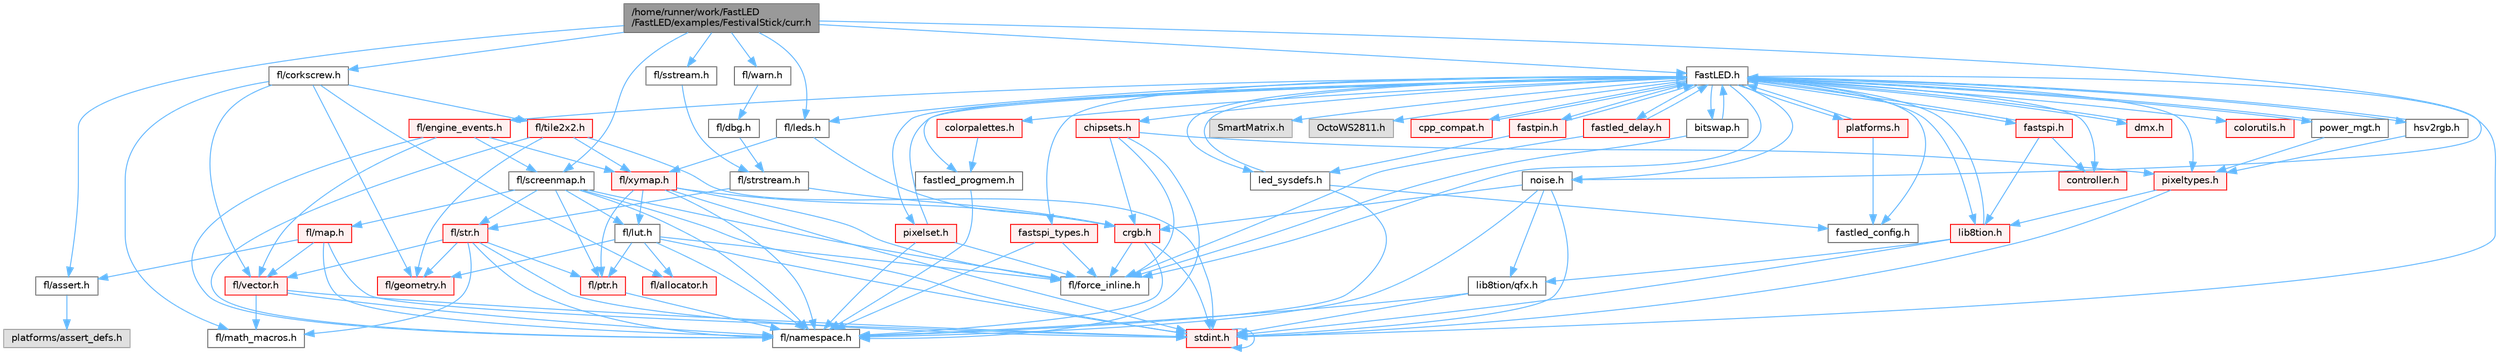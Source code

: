 digraph "/home/runner/work/FastLED/FastLED/examples/FestivalStick/curr.h"
{
 // INTERACTIVE_SVG=YES
 // LATEX_PDF_SIZE
  bgcolor="transparent";
  edge [fontname=Helvetica,fontsize=10,labelfontname=Helvetica,labelfontsize=10];
  node [fontname=Helvetica,fontsize=10,shape=box,height=0.2,width=0.4];
  Node1 [id="Node000001",label="/home/runner/work/FastLED\l/FastLED/examples/FestivalStick/curr.h",height=0.2,width=0.4,color="gray40", fillcolor="grey60", style="filled", fontcolor="black",tooltip=" "];
  Node1 -> Node2 [id="edge1_Node000001_Node000002",color="steelblue1",style="solid",tooltip=" "];
  Node2 [id="Node000002",label="fl/assert.h",height=0.2,width=0.4,color="grey40", fillcolor="white", style="filled",URL="$dc/da7/assert_8h.html",tooltip=" "];
  Node2 -> Node3 [id="edge2_Node000002_Node000003",color="steelblue1",style="solid",tooltip=" "];
  Node3 [id="Node000003",label="platforms/assert_defs.h",height=0.2,width=0.4,color="grey60", fillcolor="#E0E0E0", style="filled",tooltip=" "];
  Node1 -> Node4 [id="edge3_Node000001_Node000004",color="steelblue1",style="solid",tooltip=" "];
  Node4 [id="Node000004",label="fl/corkscrew.h",height=0.2,width=0.4,color="grey40", fillcolor="white", style="filled",URL="$d5/d61/corkscrew_8h.html",tooltip="Corkscrew projection utilities."];
  Node4 -> Node5 [id="edge4_Node000004_Node000005",color="steelblue1",style="solid",tooltip=" "];
  Node5 [id="Node000005",label="fl/allocator.h",height=0.2,width=0.4,color="red", fillcolor="#FFF0F0", style="filled",URL="$da/da9/allocator_8h.html",tooltip=" "];
  Node4 -> Node11 [id="edge5_Node000004_Node000011",color="steelblue1",style="solid",tooltip=" "];
  Node11 [id="Node000011",label="fl/geometry.h",height=0.2,width=0.4,color="red", fillcolor="#FFF0F0", style="filled",URL="$d4/d67/geometry_8h.html",tooltip=" "];
  Node4 -> Node16 [id="edge6_Node000004_Node000016",color="steelblue1",style="solid",tooltip=" "];
  Node16 [id="Node000016",label="fl/math_macros.h",height=0.2,width=0.4,color="grey40", fillcolor="white", style="filled",URL="$d8/db8/math__macros_8h.html",tooltip=" "];
  Node4 -> Node28 [id="edge7_Node000004_Node000028",color="steelblue1",style="solid",tooltip=" "];
  Node28 [id="Node000028",label="fl/tile2x2.h",height=0.2,width=0.4,color="red", fillcolor="#FFF0F0", style="filled",URL="$d2/db4/tile2x2_8h.html",tooltip=" "];
  Node28 -> Node10 [id="edge8_Node000028_Node000010",color="steelblue1",style="solid",tooltip=" "];
  Node10 [id="Node000010",label="stdint.h",height=0.2,width=0.4,color="red", fillcolor="#FFF0F0", style="filled",URL="$df/dd8/stdint_8h.html",tooltip=" "];
  Node10 -> Node10 [id="edge9_Node000010_Node000010",color="steelblue1",style="solid",tooltip=" "];
  Node28 -> Node11 [id="edge10_Node000028_Node000011",color="steelblue1",style="solid",tooltip=" "];
  Node28 -> Node17 [id="edge11_Node000028_Node000017",color="steelblue1",style="solid",tooltip=" "];
  Node17 [id="Node000017",label="fl/namespace.h",height=0.2,width=0.4,color="grey40", fillcolor="white", style="filled",URL="$df/d2a/namespace_8h.html",tooltip="Implements the FastLED namespace macros."];
  Node28 -> Node30 [id="edge12_Node000028_Node000030",color="steelblue1",style="solid",tooltip=" "];
  Node30 [id="Node000030",label="fl/xymap.h",height=0.2,width=0.4,color="red", fillcolor="#FFF0F0", style="filled",URL="$da/d61/xymap_8h.html",tooltip=" "];
  Node30 -> Node10 [id="edge13_Node000030_Node000010",color="steelblue1",style="solid",tooltip=" "];
  Node30 -> Node31 [id="edge14_Node000030_Node000031",color="steelblue1",style="solid",tooltip=" "];
  Node31 [id="Node000031",label="crgb.h",height=0.2,width=0.4,color="red", fillcolor="#FFF0F0", style="filled",URL="$db/dd1/crgb_8h.html",tooltip="Defines the red, green, and blue (RGB) pixel struct."];
  Node31 -> Node10 [id="edge15_Node000031_Node000010",color="steelblue1",style="solid",tooltip=" "];
  Node31 -> Node17 [id="edge16_Node000031_Node000017",color="steelblue1",style="solid",tooltip=" "];
  Node31 -> Node14 [id="edge17_Node000031_Node000014",color="steelblue1",style="solid",tooltip=" "];
  Node14 [id="Node000014",label="fl/force_inline.h",height=0.2,width=0.4,color="grey40", fillcolor="white", style="filled",URL="$d4/d64/force__inline_8h.html",tooltip=" "];
  Node30 -> Node14 [id="edge18_Node000030_Node000014",color="steelblue1",style="solid",tooltip=" "];
  Node30 -> Node35 [id="edge19_Node000030_Node000035",color="steelblue1",style="solid",tooltip=" "];
  Node35 [id="Node000035",label="fl/lut.h",height=0.2,width=0.4,color="grey40", fillcolor="white", style="filled",URL="$db/d54/lut_8h.html",tooltip=" "];
  Node35 -> Node5 [id="edge20_Node000035_Node000005",color="steelblue1",style="solid",tooltip=" "];
  Node35 -> Node14 [id="edge21_Node000035_Node000014",color="steelblue1",style="solid",tooltip=" "];
  Node35 -> Node18 [id="edge22_Node000035_Node000018",color="steelblue1",style="solid",tooltip=" "];
  Node18 [id="Node000018",label="fl/ptr.h",height=0.2,width=0.4,color="red", fillcolor="#FFF0F0", style="filled",URL="$dd/d98/ptr_8h.html",tooltip=" "];
  Node18 -> Node17 [id="edge23_Node000018_Node000017",color="steelblue1",style="solid",tooltip=" "];
  Node35 -> Node10 [id="edge24_Node000035_Node000010",color="steelblue1",style="solid",tooltip=" "];
  Node35 -> Node11 [id="edge25_Node000035_Node000011",color="steelblue1",style="solid",tooltip=" "];
  Node35 -> Node17 [id="edge26_Node000035_Node000017",color="steelblue1",style="solid",tooltip=" "];
  Node30 -> Node17 [id="edge27_Node000030_Node000017",color="steelblue1",style="solid",tooltip=" "];
  Node30 -> Node18 [id="edge28_Node000030_Node000018",color="steelblue1",style="solid",tooltip=" "];
  Node4 -> Node24 [id="edge29_Node000004_Node000024",color="steelblue1",style="solid",tooltip=" "];
  Node24 [id="Node000024",label="fl/vector.h",height=0.2,width=0.4,color="red", fillcolor="#FFF0F0", style="filled",URL="$d6/d68/vector_8h.html",tooltip=" "];
  Node24 -> Node10 [id="edge30_Node000024_Node000010",color="steelblue1",style="solid",tooltip=" "];
  Node24 -> Node16 [id="edge31_Node000024_Node000016",color="steelblue1",style="solid",tooltip=" "];
  Node24 -> Node17 [id="edge32_Node000024_Node000017",color="steelblue1",style="solid",tooltip=" "];
  Node1 -> Node37 [id="edge33_Node000001_Node000037",color="steelblue1",style="solid",tooltip=" "];
  Node37 [id="Node000037",label="fl/screenmap.h",height=0.2,width=0.4,color="grey40", fillcolor="white", style="filled",URL="$d7/d97/screenmap_8h.html",tooltip=" "];
  Node37 -> Node10 [id="edge34_Node000037_Node000010",color="steelblue1",style="solid",tooltip=" "];
  Node37 -> Node14 [id="edge35_Node000037_Node000014",color="steelblue1",style="solid",tooltip=" "];
  Node37 -> Node35 [id="edge36_Node000037_Node000035",color="steelblue1",style="solid",tooltip=" "];
  Node37 -> Node18 [id="edge37_Node000037_Node000018",color="steelblue1",style="solid",tooltip=" "];
  Node37 -> Node38 [id="edge38_Node000037_Node000038",color="steelblue1",style="solid",tooltip=" "];
  Node38 [id="Node000038",label="fl/map.h",height=0.2,width=0.4,color="red", fillcolor="#FFF0F0", style="filled",URL="$dc/db7/map_8h.html",tooltip=" "];
  Node38 -> Node10 [id="edge39_Node000038_Node000010",color="steelblue1",style="solid",tooltip=" "];
  Node38 -> Node2 [id="edge40_Node000038_Node000002",color="steelblue1",style="solid",tooltip=" "];
  Node38 -> Node17 [id="edge41_Node000038_Node000017",color="steelblue1",style="solid",tooltip=" "];
  Node38 -> Node24 [id="edge42_Node000038_Node000024",color="steelblue1",style="solid",tooltip=" "];
  Node37 -> Node17 [id="edge43_Node000037_Node000017",color="steelblue1",style="solid",tooltip=" "];
  Node37 -> Node9 [id="edge44_Node000037_Node000009",color="steelblue1",style="solid",tooltip=" "];
  Node9 [id="Node000009",label="fl/str.h",height=0.2,width=0.4,color="red", fillcolor="#FFF0F0", style="filled",URL="$d1/d93/str_8h.html",tooltip=" "];
  Node9 -> Node10 [id="edge45_Node000009_Node000010",color="steelblue1",style="solid",tooltip=" "];
  Node9 -> Node11 [id="edge46_Node000009_Node000011",color="steelblue1",style="solid",tooltip=" "];
  Node9 -> Node16 [id="edge47_Node000009_Node000016",color="steelblue1",style="solid",tooltip=" "];
  Node9 -> Node17 [id="edge48_Node000009_Node000017",color="steelblue1",style="solid",tooltip=" "];
  Node9 -> Node18 [id="edge49_Node000009_Node000018",color="steelblue1",style="solid",tooltip=" "];
  Node9 -> Node24 [id="edge50_Node000009_Node000024",color="steelblue1",style="solid",tooltip=" "];
  Node1 -> Node40 [id="edge51_Node000001_Node000040",color="steelblue1",style="solid",tooltip=" "];
  Node40 [id="Node000040",label="fl/warn.h",height=0.2,width=0.4,color="grey40", fillcolor="white", style="filled",URL="$de/d77/warn_8h.html",tooltip=" "];
  Node40 -> Node41 [id="edge52_Node000040_Node000041",color="steelblue1",style="solid",tooltip=" "];
  Node41 [id="Node000041",label="fl/dbg.h",height=0.2,width=0.4,color="grey40", fillcolor="white", style="filled",URL="$d6/d01/dbg_8h.html",tooltip=" "];
  Node41 -> Node42 [id="edge53_Node000041_Node000042",color="steelblue1",style="solid",tooltip=" "];
  Node42 [id="Node000042",label="fl/strstream.h",height=0.2,width=0.4,color="grey40", fillcolor="white", style="filled",URL="$d8/d00/strstream_8h.html",tooltip=" "];
  Node42 -> Node31 [id="edge54_Node000042_Node000031",color="steelblue1",style="solid",tooltip=" "];
  Node42 -> Node9 [id="edge55_Node000042_Node000009",color="steelblue1",style="solid",tooltip=" "];
  Node1 -> Node43 [id="edge56_Node000001_Node000043",color="steelblue1",style="solid",tooltip=" "];
  Node43 [id="Node000043",label="fl/sstream.h",height=0.2,width=0.4,color="grey40", fillcolor="white", style="filled",URL="$da/da4/sstream_8h.html",tooltip=" "];
  Node43 -> Node42 [id="edge57_Node000043_Node000042",color="steelblue1",style="solid",tooltip=" "];
  Node1 -> Node44 [id="edge58_Node000001_Node000044",color="steelblue1",style="solid",tooltip=" "];
  Node44 [id="Node000044",label="fl/leds.h",height=0.2,width=0.4,color="grey40", fillcolor="white", style="filled",URL="$da/d78/leds_8h.html",tooltip=" "];
  Node44 -> Node31 [id="edge59_Node000044_Node000031",color="steelblue1",style="solid",tooltip=" "];
  Node44 -> Node30 [id="edge60_Node000044_Node000030",color="steelblue1",style="solid",tooltip=" "];
  Node1 -> Node45 [id="edge61_Node000001_Node000045",color="steelblue1",style="solid",tooltip=" "];
  Node45 [id="Node000045",label="noise.h",height=0.2,width=0.4,color="grey40", fillcolor="white", style="filled",URL="$d1/d31/noise_8h.html",tooltip="Functions to generate and fill arrays with noise."];
  Node45 -> Node10 [id="edge62_Node000045_Node000010",color="steelblue1",style="solid",tooltip=" "];
  Node45 -> Node31 [id="edge63_Node000045_Node000031",color="steelblue1",style="solid",tooltip=" "];
  Node45 -> Node17 [id="edge64_Node000045_Node000017",color="steelblue1",style="solid",tooltip=" "];
  Node45 -> Node46 [id="edge65_Node000045_Node000046",color="steelblue1",style="solid",tooltip=" "];
  Node46 [id="Node000046",label="lib8tion/qfx.h",height=0.2,width=0.4,color="grey40", fillcolor="white", style="filled",URL="$d2/d19/qfx_8h.html",tooltip=" "];
  Node46 -> Node10 [id="edge66_Node000046_Node000010",color="steelblue1",style="solid",tooltip=" "];
  Node46 -> Node17 [id="edge67_Node000046_Node000017",color="steelblue1",style="solid",tooltip=" "];
  Node1 -> Node47 [id="edge68_Node000001_Node000047",color="steelblue1",style="solid",tooltip=" "];
  Node47 [id="Node000047",label="FastLED.h",height=0.2,width=0.4,color="grey40", fillcolor="white", style="filled",URL="$db/d97/_fast_l_e_d_8h.html",tooltip="central include file for FastLED, defines the CFastLED class/object"];
  Node47 -> Node10 [id="edge69_Node000047_Node000010",color="steelblue1",style="solid",tooltip=" "];
  Node47 -> Node48 [id="edge70_Node000047_Node000048",color="steelblue1",style="solid",tooltip=" "];
  Node48 [id="Node000048",label="SmartMatrix.h",height=0.2,width=0.4,color="grey60", fillcolor="#E0E0E0", style="filled",tooltip=" "];
  Node47 -> Node49 [id="edge71_Node000047_Node000049",color="steelblue1",style="solid",tooltip=" "];
  Node49 [id="Node000049",label="OctoWS2811.h",height=0.2,width=0.4,color="grey60", fillcolor="#E0E0E0", style="filled",tooltip=" "];
  Node47 -> Node14 [id="edge72_Node000047_Node000014",color="steelblue1",style="solid",tooltip=" "];
  Node47 -> Node50 [id="edge73_Node000047_Node000050",color="steelblue1",style="solid",tooltip=" "];
  Node50 [id="Node000050",label="cpp_compat.h",height=0.2,width=0.4,color="red", fillcolor="#FFF0F0", style="filled",URL="$d9/d13/cpp__compat_8h.html",tooltip="Compatibility functions based on C++ version."];
  Node50 -> Node47 [id="edge74_Node000050_Node000047",color="steelblue1",style="solid",tooltip=" "];
  Node47 -> Node52 [id="edge75_Node000047_Node000052",color="steelblue1",style="solid",tooltip=" "];
  Node52 [id="Node000052",label="fastled_config.h",height=0.2,width=0.4,color="grey40", fillcolor="white", style="filled",URL="$d5/d11/fastled__config_8h.html",tooltip="Contains definitions that can be used to configure FastLED at compile time."];
  Node47 -> Node53 [id="edge76_Node000047_Node000053",color="steelblue1",style="solid",tooltip=" "];
  Node53 [id="Node000053",label="led_sysdefs.h",height=0.2,width=0.4,color="grey40", fillcolor="white", style="filled",URL="$d9/d3e/led__sysdefs_8h.html",tooltip="Determines which platform system definitions to include."];
  Node53 -> Node47 [id="edge77_Node000053_Node000047",color="steelblue1",style="solid",tooltip=" "];
  Node53 -> Node52 [id="edge78_Node000053_Node000052",color="steelblue1",style="solid",tooltip=" "];
  Node53 -> Node17 [id="edge79_Node000053_Node000017",color="steelblue1",style="solid",tooltip=" "];
  Node47 -> Node54 [id="edge80_Node000047_Node000054",color="steelblue1",style="solid",tooltip=" "];
  Node54 [id="Node000054",label="fastled_delay.h",height=0.2,width=0.4,color="red", fillcolor="#FFF0F0", style="filled",URL="$d0/da8/fastled__delay_8h.html",tooltip="Utility functions and classes for managing delay cycles."];
  Node54 -> Node47 [id="edge81_Node000054_Node000047",color="steelblue1",style="solid",tooltip=" "];
  Node54 -> Node14 [id="edge82_Node000054_Node000014",color="steelblue1",style="solid",tooltip=" "];
  Node47 -> Node56 [id="edge83_Node000047_Node000056",color="steelblue1",style="solid",tooltip=" "];
  Node56 [id="Node000056",label="bitswap.h",height=0.2,width=0.4,color="grey40", fillcolor="white", style="filled",URL="$de/ded/bitswap_8h.html",tooltip="Functions for doing a rotation of bits/bytes used by parallel output."];
  Node56 -> Node47 [id="edge84_Node000056_Node000047",color="steelblue1",style="solid",tooltip=" "];
  Node56 -> Node14 [id="edge85_Node000056_Node000014",color="steelblue1",style="solid",tooltip=" "];
  Node47 -> Node57 [id="edge86_Node000047_Node000057",color="steelblue1",style="solid",tooltip=" "];
  Node57 [id="Node000057",label="controller.h",height=0.2,width=0.4,color="red", fillcolor="#FFF0F0", style="filled",URL="$d2/dd9/controller_8h.html",tooltip="deprecated: base definitions used by led controllers for writing out led data"];
  Node47 -> Node79 [id="edge87_Node000047_Node000079",color="steelblue1",style="solid",tooltip=" "];
  Node79 [id="Node000079",label="fastpin.h",height=0.2,width=0.4,color="red", fillcolor="#FFF0F0", style="filled",URL="$db/d65/fastpin_8h.html",tooltip="Class base definitions for defining fast pin access."];
  Node79 -> Node47 [id="edge88_Node000079_Node000047",color="steelblue1",style="solid",tooltip=" "];
  Node79 -> Node53 [id="edge89_Node000079_Node000053",color="steelblue1",style="solid",tooltip=" "];
  Node47 -> Node80 [id="edge90_Node000047_Node000080",color="steelblue1",style="solid",tooltip=" "];
  Node80 [id="Node000080",label="fastspi_types.h",height=0.2,width=0.4,color="red", fillcolor="#FFF0F0", style="filled",URL="$d2/ddb/fastspi__types_8h.html",tooltip="Data types and constants used by SPI interfaces."];
  Node80 -> Node14 [id="edge91_Node000080_Node000014",color="steelblue1",style="solid",tooltip=" "];
  Node80 -> Node17 [id="edge92_Node000080_Node000017",color="steelblue1",style="solid",tooltip=" "];
  Node47 -> Node81 [id="edge93_Node000047_Node000081",color="steelblue1",style="solid",tooltip=" "];
  Node81 [id="Node000081",label="dmx.h",height=0.2,width=0.4,color="red", fillcolor="#FFF0F0", style="filled",URL="$d3/de1/dmx_8h.html",tooltip="Defines the DMX512-based LED controllers."];
  Node81 -> Node47 [id="edge94_Node000081_Node000047",color="steelblue1",style="solid",tooltip=" "];
  Node47 -> Node84 [id="edge95_Node000047_Node000084",color="steelblue1",style="solid",tooltip=" "];
  Node84 [id="Node000084",label="platforms.h",height=0.2,width=0.4,color="red", fillcolor="#FFF0F0", style="filled",URL="$da/dc9/platforms_8h.html",tooltip="Determines which platforms headers to include."];
  Node84 -> Node47 [id="edge96_Node000084_Node000047",color="steelblue1",style="solid",tooltip=" "];
  Node84 -> Node52 [id="edge97_Node000084_Node000052",color="steelblue1",style="solid",tooltip=" "];
  Node47 -> Node86 [id="edge98_Node000047_Node000086",color="steelblue1",style="solid",tooltip=" "];
  Node86 [id="Node000086",label="fastled_progmem.h",height=0.2,width=0.4,color="grey40", fillcolor="white", style="filled",URL="$df/dab/fastled__progmem_8h.html",tooltip="Wrapper definitions to allow seamless use of PROGMEM in environments that have it."];
  Node86 -> Node17 [id="edge99_Node000086_Node000017",color="steelblue1",style="solid",tooltip=" "];
  Node47 -> Node60 [id="edge100_Node000047_Node000060",color="steelblue1",style="solid",tooltip=" "];
  Node60 [id="Node000060",label="lib8tion.h",height=0.2,width=0.4,color="red", fillcolor="#FFF0F0", style="filled",URL="$df/da5/lib8tion_8h.html",tooltip="Fast, efficient 8-bit math functions specifically designed for high-performance LED programming."];
  Node60 -> Node47 [id="edge101_Node000060_Node000047",color="steelblue1",style="solid",tooltip=" "];
  Node60 -> Node10 [id="edge102_Node000060_Node000010",color="steelblue1",style="solid",tooltip=" "];
  Node60 -> Node46 [id="edge103_Node000060_Node000046",color="steelblue1",style="solid",tooltip=" "];
  Node47 -> Node59 [id="edge104_Node000047_Node000059",color="steelblue1",style="solid",tooltip=" "];
  Node59 [id="Node000059",label="pixeltypes.h",height=0.2,width=0.4,color="red", fillcolor="#FFF0F0", style="filled",URL="$d2/dba/pixeltypes_8h.html",tooltip="Includes defintions for RGB and HSV pixels."];
  Node59 -> Node10 [id="edge105_Node000059_Node000010",color="steelblue1",style="solid",tooltip=" "];
  Node59 -> Node60 [id="edge106_Node000059_Node000060",color="steelblue1",style="solid",tooltip=" "];
  Node47 -> Node87 [id="edge107_Node000047_Node000087",color="steelblue1",style="solid",tooltip=" "];
  Node87 [id="Node000087",label="hsv2rgb.h",height=0.2,width=0.4,color="grey40", fillcolor="white", style="filled",URL="$de/d9a/hsv2rgb_8h.html",tooltip="Functions to convert from the HSV colorspace to the RGB colorspace."];
  Node87 -> Node47 [id="edge108_Node000087_Node000047",color="steelblue1",style="solid",tooltip=" "];
  Node87 -> Node59 [id="edge109_Node000087_Node000059",color="steelblue1",style="solid",tooltip=" "];
  Node47 -> Node88 [id="edge110_Node000047_Node000088",color="steelblue1",style="solid",tooltip=" "];
  Node88 [id="Node000088",label="colorutils.h",height=0.2,width=0.4,color="red", fillcolor="#FFF0F0", style="filled",URL="$d1/dfb/colorutils_8h.html",tooltip=" "];
  Node47 -> Node93 [id="edge111_Node000047_Node000093",color="steelblue1",style="solid",tooltip=" "];
  Node93 [id="Node000093",label="pixelset.h",height=0.2,width=0.4,color="red", fillcolor="#FFF0F0", style="filled",URL="$d4/d46/pixelset_8h.html",tooltip="Declares classes for managing logical groups of LEDs."];
  Node93 -> Node14 [id="edge112_Node000093_Node000014",color="steelblue1",style="solid",tooltip=" "];
  Node93 -> Node17 [id="edge113_Node000093_Node000017",color="steelblue1",style="solid",tooltip=" "];
  Node93 -> Node47 [id="edge114_Node000093_Node000047",color="steelblue1",style="solid",tooltip=" "];
  Node47 -> Node94 [id="edge115_Node000047_Node000094",color="steelblue1",style="solid",tooltip=" "];
  Node94 [id="Node000094",label="colorpalettes.h",height=0.2,width=0.4,color="red", fillcolor="#FFF0F0", style="filled",URL="$dc/dcc/colorpalettes_8h.html",tooltip="Declarations for the predefined color palettes supplied by FastLED."];
  Node94 -> Node86 [id="edge116_Node000094_Node000086",color="steelblue1",style="solid",tooltip=" "];
  Node47 -> Node45 [id="edge117_Node000047_Node000045",color="steelblue1",style="solid",tooltip=" "];
  Node47 -> Node95 [id="edge118_Node000047_Node000095",color="steelblue1",style="solid",tooltip=" "];
  Node95 [id="Node000095",label="power_mgt.h",height=0.2,width=0.4,color="grey40", fillcolor="white", style="filled",URL="$dc/d5b/power__mgt_8h.html",tooltip="Functions to limit the power used by FastLED."];
  Node95 -> Node47 [id="edge119_Node000095_Node000047",color="steelblue1",style="solid",tooltip=" "];
  Node95 -> Node59 [id="edge120_Node000095_Node000059",color="steelblue1",style="solid",tooltip=" "];
  Node47 -> Node96 [id="edge121_Node000047_Node000096",color="steelblue1",style="solid",tooltip=" "];
  Node96 [id="Node000096",label="fastspi.h",height=0.2,width=0.4,color="red", fillcolor="#FFF0F0", style="filled",URL="$d6/ddc/fastspi_8h.html",tooltip="Serial peripheral interface (SPI) definitions per platform."];
  Node96 -> Node47 [id="edge122_Node000096_Node000047",color="steelblue1",style="solid",tooltip=" "];
  Node96 -> Node57 [id="edge123_Node000096_Node000057",color="steelblue1",style="solid",tooltip=" "];
  Node96 -> Node60 [id="edge124_Node000096_Node000060",color="steelblue1",style="solid",tooltip=" "];
  Node47 -> Node98 [id="edge125_Node000047_Node000098",color="steelblue1",style="solid",tooltip=" "];
  Node98 [id="Node000098",label="chipsets.h",height=0.2,width=0.4,color="red", fillcolor="#FFF0F0", style="filled",URL="$db/d66/chipsets_8h.html",tooltip="Contains the bulk of the definitions for the various LED chipsets supported."];
  Node98 -> Node59 [id="edge126_Node000098_Node000059",color="steelblue1",style="solid",tooltip=" "];
  Node98 -> Node14 [id="edge127_Node000098_Node000014",color="steelblue1",style="solid",tooltip=" "];
  Node98 -> Node31 [id="edge128_Node000098_Node000031",color="steelblue1",style="solid",tooltip=" "];
  Node98 -> Node17 [id="edge129_Node000098_Node000017",color="steelblue1",style="solid",tooltip=" "];
  Node47 -> Node76 [id="edge130_Node000047_Node000076",color="steelblue1",style="solid",tooltip=" "];
  Node76 [id="Node000076",label="fl/engine_events.h",height=0.2,width=0.4,color="red", fillcolor="#FFF0F0", style="filled",URL="$db/dc0/engine__events_8h.html",tooltip=" "];
  Node76 -> Node17 [id="edge131_Node000076_Node000017",color="steelblue1",style="solid",tooltip=" "];
  Node76 -> Node37 [id="edge132_Node000076_Node000037",color="steelblue1",style="solid",tooltip=" "];
  Node76 -> Node24 [id="edge133_Node000076_Node000024",color="steelblue1",style="solid",tooltip=" "];
  Node76 -> Node30 [id="edge134_Node000076_Node000030",color="steelblue1",style="solid",tooltip=" "];
  Node47 -> Node44 [id="edge135_Node000047_Node000044",color="steelblue1",style="solid",tooltip=" "];
}
